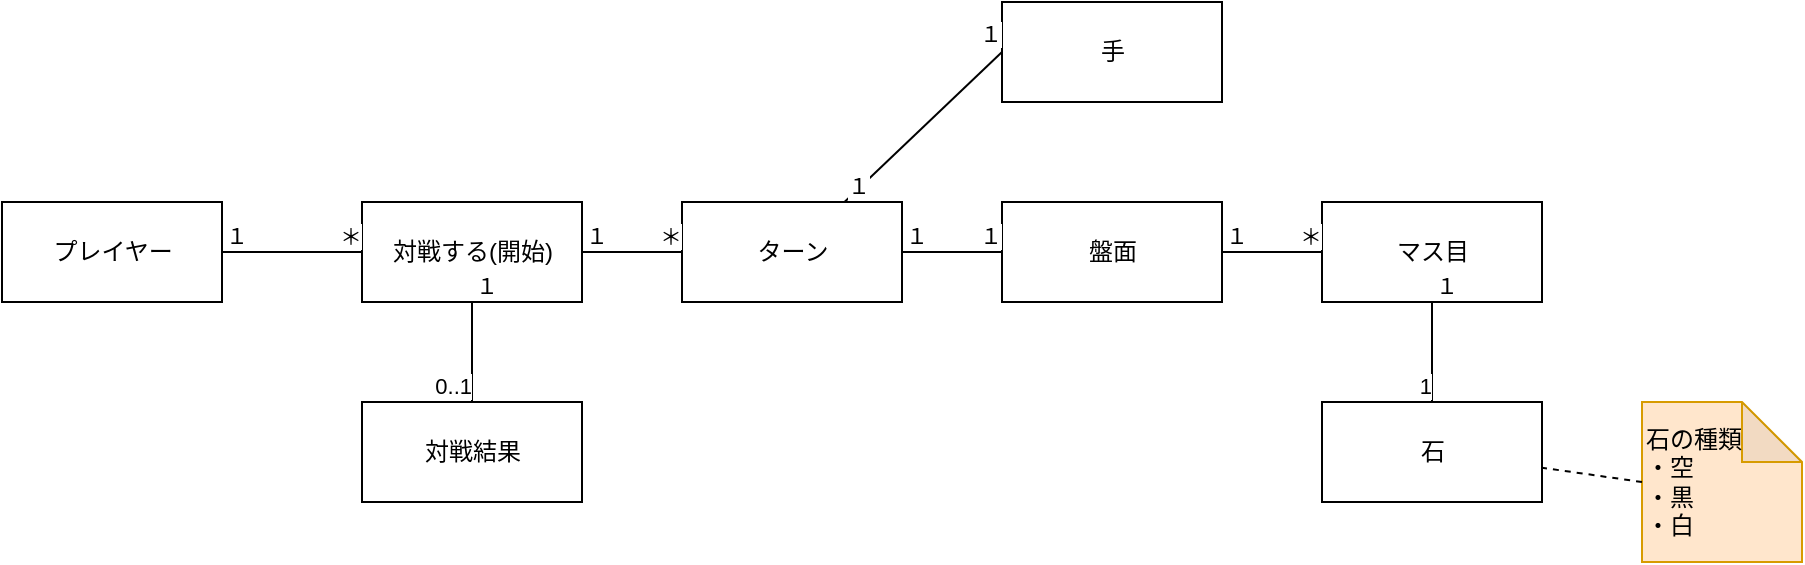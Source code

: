 <mxfile>
    <diagram id="ok59MHqmirTMcvUpybSu" name="ページ1">
        <mxGraphModel dx="1445" dy="957" grid="1" gridSize="20" guides="0" tooltips="1" connect="1" arrows="1" fold="1" page="1" pageScale="1" pageWidth="827" pageHeight="1169" math="0" shadow="0">
            <root>
                <mxCell id="0"/>
                <mxCell id="1" parent="0"/>
                <mxCell id="2" value="対戦する(開始)" style="html=1;" vertex="1" parent="1">
                    <mxGeometry x="560" y="220" width="110" height="50" as="geometry"/>
                </mxCell>
                <mxCell id="3" value="ターン" style="html=1;" vertex="1" parent="1">
                    <mxGeometry x="720" y="220" width="110" height="50" as="geometry"/>
                </mxCell>
                <mxCell id="4" value="石" style="html=1;" vertex="1" parent="1">
                    <mxGeometry x="1040" y="320" width="110" height="50" as="geometry"/>
                </mxCell>
                <mxCell id="5" value="対戦結果" style="html=1;" vertex="1" parent="1">
                    <mxGeometry x="560" y="320" width="110" height="50" as="geometry"/>
                </mxCell>
                <mxCell id="6" value="プレイヤー" style="html=1;" vertex="1" parent="1">
                    <mxGeometry x="380" y="220" width="110" height="50" as="geometry"/>
                </mxCell>
                <mxCell id="7" value="石の種類&lt;br&gt;・空&lt;br&gt;・黒&lt;br&gt;・白" style="shape=note;whiteSpace=wrap;html=1;backgroundOutline=1;darkOpacity=0.05;fillColor=#ffe6cc;strokeColor=#d79b00;align=left;" vertex="1" parent="1">
                    <mxGeometry x="1200" y="320" width="80" height="80" as="geometry"/>
                </mxCell>
                <mxCell id="8" value="" style="endArrow=none;dashed=1;html=1;exitX=0;exitY=0.5;exitDx=0;exitDy=0;exitPerimeter=0;" edge="1" parent="1" source="7" target="4">
                    <mxGeometry width="50" height="50" relative="1" as="geometry">
                        <mxPoint x="780.46" y="350" as="sourcePoint"/>
                        <mxPoint x="840" y="220" as="targetPoint"/>
                    </mxGeometry>
                </mxCell>
                <mxCell id="9" value="" style="endArrow=none;html=1;exitX=1;exitY=0.5;exitDx=0;exitDy=0;entryX=0;entryY=0.5;entryDx=0;entryDy=0;" edge="1" parent="1" source="6" target="2">
                    <mxGeometry relative="1" as="geometry">
                        <mxPoint x="740" y="420" as="sourcePoint"/>
                        <mxPoint x="900" y="420" as="targetPoint"/>
                    </mxGeometry>
                </mxCell>
                <mxCell id="10" value="１" style="edgeLabel;resizable=0;html=1;align=left;verticalAlign=bottom;" connectable="0" vertex="1" parent="9">
                    <mxGeometry x="-1" relative="1" as="geometry"/>
                </mxCell>
                <mxCell id="11" value="＊" style="edgeLabel;resizable=0;html=1;align=right;verticalAlign=bottom;" connectable="0" vertex="1" parent="9">
                    <mxGeometry x="1" relative="1" as="geometry"/>
                </mxCell>
                <mxCell id="14" value="" style="endArrow=none;html=1;exitX=0.5;exitY=1;exitDx=0;exitDy=0;entryX=0.5;entryY=0;entryDx=0;entryDy=0;" edge="1" parent="1" source="2" target="5">
                    <mxGeometry relative="1" as="geometry">
                        <mxPoint x="620" y="300" as="sourcePoint"/>
                        <mxPoint x="730" y="300" as="targetPoint"/>
                    </mxGeometry>
                </mxCell>
                <mxCell id="15" value="１" style="edgeLabel;resizable=0;html=1;align=left;verticalAlign=bottom;" connectable="0" vertex="1" parent="14">
                    <mxGeometry x="-1" relative="1" as="geometry"/>
                </mxCell>
                <mxCell id="16" value="0..1" style="edgeLabel;resizable=0;html=1;align=right;verticalAlign=bottom;" connectable="0" vertex="1" parent="14">
                    <mxGeometry x="1" relative="1" as="geometry"/>
                </mxCell>
                <mxCell id="17" value="" style="endArrow=none;html=1;exitX=1;exitY=0.5;exitDx=0;exitDy=0;entryX=0;entryY=0.5;entryDx=0;entryDy=0;" edge="1" parent="1" source="2" target="3">
                    <mxGeometry relative="1" as="geometry">
                        <mxPoint x="510.0" y="265" as="sourcePoint"/>
                        <mxPoint x="620.0" y="265" as="targetPoint"/>
                    </mxGeometry>
                </mxCell>
                <mxCell id="18" value="１" style="edgeLabel;resizable=0;html=1;align=left;verticalAlign=bottom;" connectable="0" vertex="1" parent="17">
                    <mxGeometry x="-1" relative="1" as="geometry"/>
                </mxCell>
                <mxCell id="19" value="＊" style="edgeLabel;resizable=0;html=1;align=right;verticalAlign=bottom;" connectable="0" vertex="1" parent="17">
                    <mxGeometry x="1" relative="1" as="geometry"/>
                </mxCell>
                <mxCell id="20" value="盤面" style="html=1;" vertex="1" parent="1">
                    <mxGeometry x="880" y="220" width="110" height="50" as="geometry"/>
                </mxCell>
                <mxCell id="21" value="" style="endArrow=none;html=1;exitX=1;exitY=0.5;exitDx=0;exitDy=0;entryX=0;entryY=0.5;entryDx=0;entryDy=0;" edge="1" parent="1" source="3" target="20">
                    <mxGeometry relative="1" as="geometry">
                        <mxPoint x="730" y="265" as="sourcePoint"/>
                        <mxPoint x="800" y="265" as="targetPoint"/>
                    </mxGeometry>
                </mxCell>
                <mxCell id="22" value="１" style="edgeLabel;resizable=0;html=1;align=left;verticalAlign=bottom;" connectable="0" vertex="1" parent="21">
                    <mxGeometry x="-1" relative="1" as="geometry"/>
                </mxCell>
                <mxCell id="23" value="１" style="edgeLabel;resizable=0;html=1;align=right;verticalAlign=bottom;" connectable="0" vertex="1" parent="21">
                    <mxGeometry x="1" relative="1" as="geometry"/>
                </mxCell>
                <mxCell id="25" value="マス目" style="html=1;" vertex="1" parent="1">
                    <mxGeometry x="1040" y="220" width="110" height="50" as="geometry"/>
                </mxCell>
                <mxCell id="26" value="" style="endArrow=none;html=1;exitX=1;exitY=0.5;exitDx=0;exitDy=0;entryX=0;entryY=0.5;entryDx=0;entryDy=0;" edge="1" parent="1" source="20" target="25">
                    <mxGeometry relative="1" as="geometry">
                        <mxPoint x="1000" y="260" as="sourcePoint"/>
                        <mxPoint x="1020" y="260" as="targetPoint"/>
                    </mxGeometry>
                </mxCell>
                <mxCell id="27" value="１" style="edgeLabel;resizable=0;html=1;align=left;verticalAlign=bottom;" connectable="0" vertex="1" parent="26">
                    <mxGeometry x="-1" relative="1" as="geometry"/>
                </mxCell>
                <mxCell id="28" value="＊" style="edgeLabel;resizable=0;html=1;align=right;verticalAlign=bottom;" connectable="0" vertex="1" parent="26">
                    <mxGeometry x="1" relative="1" as="geometry"/>
                </mxCell>
                <mxCell id="29" value="" style="endArrow=none;html=1;exitX=0.5;exitY=1;exitDx=0;exitDy=0;entryX=0.5;entryY=0;entryDx=0;entryDy=0;" edge="1" parent="1" source="25" target="4">
                    <mxGeometry relative="1" as="geometry">
                        <mxPoint x="1010" y="265" as="sourcePoint"/>
                        <mxPoint x="1060" y="265" as="targetPoint"/>
                    </mxGeometry>
                </mxCell>
                <mxCell id="30" value="１" style="edgeLabel;resizable=0;html=1;align=left;verticalAlign=bottom;" connectable="0" vertex="1" parent="29">
                    <mxGeometry x="-1" relative="1" as="geometry"/>
                </mxCell>
                <mxCell id="31" value="1" style="edgeLabel;resizable=0;html=1;align=right;verticalAlign=bottom;" connectable="0" vertex="1" parent="29">
                    <mxGeometry x="1" relative="1" as="geometry"/>
                </mxCell>
                <mxCell id="32" value="手" style="html=1;" vertex="1" parent="1">
                    <mxGeometry x="880" y="120" width="110" height="50" as="geometry"/>
                </mxCell>
                <mxCell id="33" value="" style="endArrow=none;html=1;entryX=0;entryY=0.5;entryDx=0;entryDy=0;" edge="1" parent="1" source="3" target="32">
                    <mxGeometry relative="1" as="geometry">
                        <mxPoint x="850" y="265" as="sourcePoint"/>
                        <mxPoint x="900" y="265" as="targetPoint"/>
                    </mxGeometry>
                </mxCell>
                <mxCell id="34" value="１" style="edgeLabel;resizable=0;html=1;align=left;verticalAlign=bottom;" connectable="0" vertex="1" parent="33">
                    <mxGeometry x="-1" relative="1" as="geometry"/>
                </mxCell>
                <mxCell id="35" value="１" style="edgeLabel;resizable=0;html=1;align=right;verticalAlign=bottom;" connectable="0" vertex="1" parent="33">
                    <mxGeometry x="1" relative="1" as="geometry"/>
                </mxCell>
            </root>
        </mxGraphModel>
    </diagram>
</mxfile>